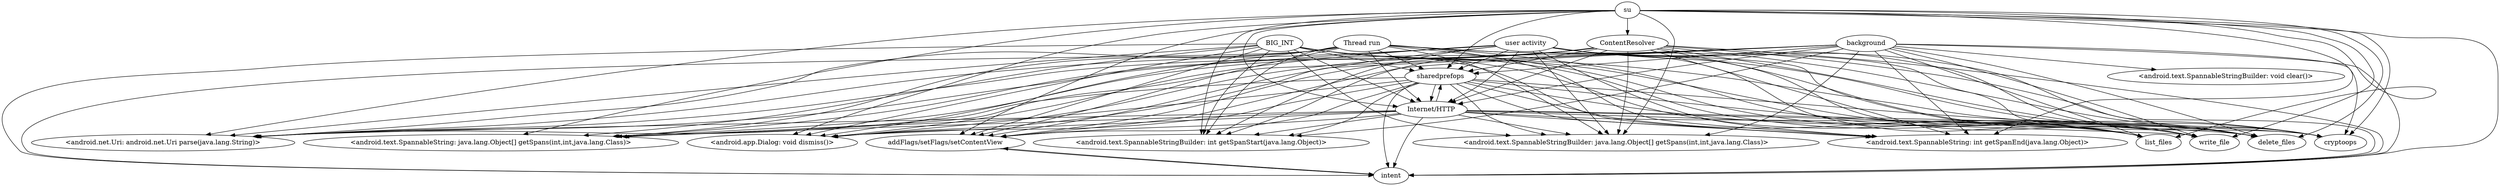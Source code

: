 strict digraph  {
	graph ["graph"="{}"];
	"<android.net.Uri: android.net.Uri parse(java.lang.String)>"	 [domain=library,
		type=SENSITIVE_METHOD];
	ContentResolver	 [domain=library,
		type=merged];
	ContentResolver -> "<android.net.Uri: android.net.Uri parse(java.lang.String)>"	 [deps="DATAFLOW-CALL-CALL",
		type=DEP];
	"<android.text.SpannableString: int getSpanEnd(java.lang.Object)>"	 [domain=library,
		type=SENSITIVE_METHOD];
	ContentResolver -> "<android.text.SpannableString: int getSpanEnd(java.lang.Object)>"	 [deps="DATAFLOW-CALL-DATAFLOW-CALL-DATAFLOW-CALL-DATAFLOW-CALL-DATAFLOW-CALL-CALL-CALL-CALL",
		type=DEP];
	"<android.text.SpannableString: java.lang.Object[] getSpans(int,int,java.lang.Class)>"	 [domain=library,
		type=SENSITIVE_METHOD];
	ContentResolver -> "<android.text.SpannableString: java.lang.Object[] getSpans(int,int,java.lang.Class)>"	 [deps="DATAFLOW-CALL-DATAFLOW-CALL-DATAFLOW-CALL-DATAFLOW-CALL-DATAFLOW-CALL-CALL-CALL-CALL",
		type=DEP];
	"<android.text.SpannableStringBuilder: int getSpanStart(java.lang.Object)>"	 [domain=library,
		type=SENSITIVE_METHOD];
	ContentResolver -> "<android.text.SpannableStringBuilder: int getSpanStart(java.lang.Object)>"	 [deps="DATAFLOW-CALL-DATAFLOW-CALL-DATAFLOW-CALL-DATAFLOW-CALL-DATAFLOW-CALL-CALL-CALL-CALL",
		type=DEP];
	"<android.text.SpannableStringBuilder: java.lang.Object[] getSpans(int,int,java.lang.Class)>"	 [domain=library,
		type=SENSITIVE_METHOD];
	ContentResolver -> "<android.text.SpannableStringBuilder: java.lang.Object[] getSpans(int,int,java.lang.Class)>"	 [deps="DATAFLOW-CALL-DATAFLOW-CALL-DATAFLOW-CALL-DATAFLOW-CALL-DATAFLOW-CALL-CALL-CALL-CALL",
		type=DEP];
	"<android.app.Dialog: void dismiss()>"	 [domain=library,
		type=SENSITIVE_METHOD];
	ContentResolver -> "<android.app.Dialog: void dismiss()>"	 [deps="DATAFLOW-CALL-DATAFLOW-CALL-DATAFLOW-CALL-DATAFLOW-CALL-DATAFLOW-CALL-CALL-CALL",
		type=DEP];
	"addFlags/setFlags/setContentView"	 [domain=library,
		type=merged];
	ContentResolver -> "addFlags/setFlags/setContentView"	 [deps="DATAFLOW-CALL-DATAFLOW-CALL-DATAFLOW-CALL-DATAFLOW-CALL-DATAFLOW-CALL-CALL-CALL-CALL-CALL",
		type=DEP];
	list_files	 [domain=library,
		type=merged];
	ContentResolver -> list_files	 [deps="DATAFLOW-CALL-DATAFLOW-CALL-DATAFLOW-CALL-DATAFLOW-CALL-DATAFLOW-CALL-CALL-CALL-CALL-CALL-CALL-CALL-CALL",
		type=DEP];
	delete_files	 [domain=library,
		type=merged];
	ContentResolver -> delete_files	 [deps="DATAFLOW-CALL-DATAFLOW-CALL-DATAFLOW-CALL-DATAFLOW-CALL-DATAFLOW-CALL-CALL-CALL-CALL-CALL-CALL",
		type=DEP];
	write_file	 [domain=library,
		type=merged];
	ContentResolver -> write_file	 [deps="DATAFLOW-CALL-DATAFLOW-CALL-DATAFLOW-CALL-DATAFLOW-CALL-DATAFLOW-CALL-CALL-CALL-CALL",
		type=DEP];
	cryptoops	 [domain=library,
		type=merged];
	ContentResolver -> cryptoops	 [deps="DATAFLOW-CALL-DATAFLOW-CALL-DATAFLOW-CALL-DATAFLOW-CALL-CALL",
		type=DEP];
	sharedprefops	 [domain=library,
		type=merged];
	ContentResolver -> sharedprefops	 [deps="DATAFLOW-CALL-DATAFLOW-CALL-DATAFLOW-CALL-DATAFLOW-CALL-DATAFLOW",
		type=DEP];
	intent	 [domain=library,
		type=merged];
	ContentResolver -> intent	 [deps="DATAFLOW-CALL-DATAFLOW-CALL-DATAFLOW-CALL-DATAFLOW-CALL-DATAFLOW-CALL-CALL-CALL-CALL",
		type=DEP];
	"Internet/HTTP"	 [domain=library,
		type=merged];
	ContentResolver -> "Internet/HTTP"	 [deps="DATAFLOW-CALL-DATAFLOW-CALL",
		type=DEP];
	"Internet/HTTP" -> "<android.net.Uri: android.net.Uri parse(java.lang.String)>"	 [deps="DATAFLOW-CALL-DATAFLOW-CALL-DATAFLOW-CALL-DATAFLOW-CALL-DATAFLOW-CALL-CALL-CALL-CALL-CALL",
		type=DEP];
	"Internet/HTTP" -> "<android.text.SpannableString: int getSpanEnd(java.lang.Object)>"	 [deps="DATAFLOW-CALL-DATAFLOW-CALL-DATAFLOW-CALL-DATAFLOW-CALL-DATAFLOW-CALL-CALL-CALL-CALL",
		type=DEP];
	"Internet/HTTP" -> "<android.text.SpannableString: java.lang.Object[] getSpans(int,int,java.lang.Class)>"	 [deps="DATAFLOW-CALL-DATAFLOW-CALL-DATAFLOW-CALL-DATAFLOW-CALL-DATAFLOW-CALL-CALL-CALL-CALL",
		type=DEP];
	"Internet/HTTP" -> "<android.text.SpannableStringBuilder: int getSpanStart(java.lang.Object)>"	 [deps="DATAFLOW-CALL-DATAFLOW-CALL-DATAFLOW-CALL-DATAFLOW-CALL-DATAFLOW-CALL-CALL-CALL-CALL",
		type=DEP];
	"Internet/HTTP" -> "<android.text.SpannableStringBuilder: java.lang.Object[] getSpans(int,int,java.lang.Class)>"	 [deps="DATAFLOW-CALL-DATAFLOW-CALL-DATAFLOW-CALL-DATAFLOW-CALL-DATAFLOW-CALL-CALL-CALL-CALL",
		type=DEP];
	"Internet/HTTP" -> "<android.app.Dialog: void dismiss()>"	 [deps="DATAFLOW-CALL-DATAFLOW-CALL-DATAFLOW-CALL-DATAFLOW-CALL-DATAFLOW-CALL-CALL-CALL",
		type=DEP];
	"Internet/HTTP" -> "addFlags/setFlags/setContentView"	 [deps="DATAFLOW-CALL-DATAFLOW-CALL-DATAFLOW-CALL-DATAFLOW-CALL-DATAFLOW-CALL-CALL-CALL-CALL-CALL",
		type=DEP];
	"Internet/HTTP" -> list_files	 [deps="DATAFLOW-CALL-DATAFLOW-CALL-DATAFLOW-CALL-DATAFLOW-CALL-DATAFLOW-CALL-CALL-CALL-CALL-CALL-CALL-CALL-CALL",
		type=DEP];
	"Internet/HTTP" -> delete_files	 [deps="DATAFLOW-CALL-DATAFLOW-CALL-DATAFLOW-CALL-DATAFLOW-CALL-DATAFLOW-CALL-CALL-CALL-CALL-CALL-CALL",
		type=DEP];
	"Internet/HTTP" -> write_file	 [deps="DATAFLOW-CALL-DATAFLOW-CALL-DATAFLOW-CALL-DATAFLOW-CALL-DATAFLOW-CALL-CALL-CALL-CALL",
		type=DEP];
	"Internet/HTTP" -> cryptoops	 [deps="DATAFLOW-CALL-DATAFLOW-CALL-DATAFLOW-CALL-DATAFLOW-CALL-CALL",
		type=DEP];
	"Internet/HTTP" -> intent	 [deps="DATAFLOW-CALL-DATAFLOW-CALL-DATAFLOW-CALL-DATAFLOW-CALL-DATAFLOW-CALL-CALL-CALL-CALL",
		type=DEP];
	"Internet/HTTP" -> sharedprefops	 [deps="DATAFLOW-CALL-DATAFLOW-CALL-DATAFLOW-CALL-DATAFLOW-CALL-DATAFLOW",
		type=DEP];
	"addFlags/setFlags/setContentView" -> intent	 [deps=DOMINATE,
		type=DEP];
	BIG_INT	 [domain=library,
		type=CONST_INT];
	BIG_INT -> "addFlags/setFlags/setContentView"	 [deps=DATAFLOW,
		type=DEP];
	BIG_INT -> intent	 [deps=DATAFLOW,
		type=DEP];
	BIG_INT -> "Internet/HTTP"	 [deps=DATAFLOW,
		type=DEP];
	BIG_INT -> "<android.net.Uri: android.net.Uri parse(java.lang.String)>"	 [deps="DATAFLOW-DATAFLOW-CALL-DATAFLOW-CALL-DATAFLOW-CALL-DATAFLOW-CALL-DATAFLOW-CALL-CALL-CALL-CALL-CALL",
		type=DEP];
	BIG_INT -> "<android.text.SpannableString: int getSpanEnd(java.lang.Object)>"	 [deps="DATAFLOW-DATAFLOW-CALL-DATAFLOW-CALL-DATAFLOW-CALL-DATAFLOW-CALL-DATAFLOW-CALL-CALL-CALL-CALL",
		type=DEP];
	BIG_INT -> "<android.text.SpannableString: java.lang.Object[] getSpans(int,int,java.lang.Class)>"	 [deps="DATAFLOW-DATAFLOW-CALL-DATAFLOW-CALL-DATAFLOW-CALL-DATAFLOW-CALL-DATAFLOW-CALL-CALL-CALL-CALL",
		type=DEP];
	BIG_INT -> "<android.text.SpannableStringBuilder: int getSpanStart(java.lang.Object)>"	 [deps="DATAFLOW-DATAFLOW-CALL-DATAFLOW-CALL-DATAFLOW-CALL-DATAFLOW-CALL-DATAFLOW-CALL-CALL-CALL-CALL",
		type=DEP];
	BIG_INT -> "<android.text.SpannableStringBuilder: java.lang.Object[] getSpans(int,int,java.lang.Class)>"	 [deps="DATAFLOW-DATAFLOW-CALL-DATAFLOW-CALL-DATAFLOW-CALL-DATAFLOW-CALL-DATAFLOW-CALL-CALL-CALL-CALL",
		type=DEP];
	BIG_INT -> "<android.app.Dialog: void dismiss()>"	 [deps="DATAFLOW-DATAFLOW-CALL-DATAFLOW-CALL-DATAFLOW-CALL-DATAFLOW-CALL-DATAFLOW-CALL-CALL-CALL",
		type=DEP];
	BIG_INT -> list_files	 [deps="DATAFLOW-DATAFLOW-CALL-DATAFLOW-CALL-DATAFLOW-CALL-DATAFLOW-CALL-DATAFLOW-CALL-CALL-CALL-CALL-CALL-CALL-CALL-CALL",
		type=DEP];
	BIG_INT -> delete_files	 [deps="DATAFLOW-DATAFLOW-CALL-DATAFLOW-CALL-DATAFLOW-CALL-DATAFLOW-CALL-DATAFLOW-CALL-CALL-CALL-CALL-CALL-CALL",
		type=DEP];
	BIG_INT -> write_file	 [deps="DATAFLOW-DATAFLOW-CALL-DATAFLOW-CALL-DATAFLOW-CALL-DATAFLOW-CALL-DATAFLOW-CALL-CALL-CALL-CALL",
		type=DEP];
	BIG_INT -> cryptoops	 [deps="DATAFLOW-DATAFLOW-CALL-DATAFLOW-CALL-DATAFLOW-CALL-DATAFLOW-CALL-CALL",
		type=DEP];
	BIG_INT -> sharedprefops	 [deps="DATAFLOW-DATAFLOW-CALL-DATAFLOW-CALL-DATAFLOW-CALL-DATAFLOW-CALL-DATAFLOW",
		type=DEP];
	su	 [domain=library,
		type=CONST_STRING];
	su -> ContentResolver	 [deps=DATAFLOW,
		type=DEP];
	su -> "<android.net.Uri: android.net.Uri parse(java.lang.String)>"	 [deps="DATAFLOW-DATAFLOW-CALL-CALL",
		type=DEP];
	su -> "<android.text.SpannableString: int getSpanEnd(java.lang.Object)>"	 [deps="DATAFLOW-DATAFLOW-CALL-DATAFLOW-CALL-DATAFLOW-CALL-DATAFLOW-CALL-DATAFLOW-CALL-CALL-CALL-CALL",
		type=DEP];
	su -> "<android.text.SpannableString: java.lang.Object[] getSpans(int,int,java.lang.Class)>"	 [deps="DATAFLOW-DATAFLOW-CALL-DATAFLOW-CALL-DATAFLOW-CALL-DATAFLOW-CALL-DATAFLOW-CALL-CALL-CALL-CALL",
		type=DEP];
	su -> "<android.text.SpannableStringBuilder: int getSpanStart(java.lang.Object)>"	 [deps="DATAFLOW-DATAFLOW-CALL-DATAFLOW-CALL-DATAFLOW-CALL-DATAFLOW-CALL-DATAFLOW-CALL-CALL-CALL-CALL",
		type=DEP];
	su -> "<android.text.SpannableStringBuilder: java.lang.Object[] getSpans(int,int,java.lang.Class)>"	 [deps="DATAFLOW-DATAFLOW-CALL-DATAFLOW-CALL-DATAFLOW-CALL-DATAFLOW-CALL-DATAFLOW-CALL-CALL-CALL-CALL",
		type=DEP];
	su -> "<android.app.Dialog: void dismiss()>"	 [deps="DATAFLOW-DATAFLOW-CALL-DATAFLOW-CALL-DATAFLOW-CALL-DATAFLOW-CALL-DATAFLOW-CALL-CALL-CALL",
		type=DEP];
	su -> "addFlags/setFlags/setContentView"	 [deps="DATAFLOW-DATAFLOW-CALL-DATAFLOW-CALL-DATAFLOW-CALL-DATAFLOW-CALL-DATAFLOW-CALL-CALL-CALL-CALL-CALL",
		type=DEP];
	su -> list_files	 [deps="DATAFLOW-DATAFLOW-CALL-DATAFLOW-CALL-DATAFLOW-CALL-DATAFLOW-CALL-DATAFLOW-CALL-CALL-CALL-CALL-CALL-CALL-CALL-CALL",
		type=DEP];
	su -> delete_files	 [deps="DATAFLOW-DATAFLOW-CALL-DATAFLOW-CALL-DATAFLOW-CALL-DATAFLOW-CALL-DATAFLOW-CALL-CALL-CALL-CALL-CALL-CALL",
		type=DEP];
	su -> write_file	 [deps="DATAFLOW-DATAFLOW-CALL-DATAFLOW-CALL-DATAFLOW-CALL-DATAFLOW-CALL-DATAFLOW-CALL-CALL-CALL-CALL",
		type=DEP];
	su -> cryptoops	 [deps="DATAFLOW-DATAFLOW-CALL-DATAFLOW-CALL-DATAFLOW-CALL-DATAFLOW-CALL-CALL",
		type=DEP];
	su -> sharedprefops	 [deps="DATAFLOW-DATAFLOW-CALL-DATAFLOW-CALL-DATAFLOW-CALL-DATAFLOW-CALL-DATAFLOW",
		type=DEP];
	su -> intent	 [deps="DATAFLOW-DATAFLOW-CALL-DATAFLOW-CALL-DATAFLOW-CALL-DATAFLOW-CALL-DATAFLOW-CALL-CALL-CALL-CALL",
		type=DEP];
	su -> "Internet/HTTP"	 [deps="DATAFLOW-DATAFLOW-CALL-DATAFLOW-CALL",
		type=DEP];
	"<android.text.SpannableStringBuilder: void clear()>"	 [domain=library,
		type=SENSITIVE_METHOD];
	intent -> "addFlags/setFlags/setContentView"	 [deps=DOMINATE,
		type=DEP];
	sharedprefops -> "<android.net.Uri: android.net.Uri parse(java.lang.String)>"	 [deps="CALL-CALL-CALL-CALL-CALL",
		type=DEP];
	sharedprefops -> "<android.text.SpannableString: int getSpanEnd(java.lang.Object)>"	 [deps="CALL-CALL-CALL-CALL",
		type=DEP];
	sharedprefops -> "<android.text.SpannableString: java.lang.Object[] getSpans(int,int,java.lang.Class)>"	 [deps="CALL-CALL-CALL-CALL",
		type=DEP];
	sharedprefops -> "<android.text.SpannableStringBuilder: int getSpanStart(java.lang.Object)>"	 [deps="CALL-CALL-CALL-CALL",
		type=DEP];
	sharedprefops -> "<android.text.SpannableStringBuilder: java.lang.Object[] getSpans(int,int,java.lang.Class)>"	 [deps="CALL-CALL-CALL-CALL",
		type=DEP];
	sharedprefops -> "<android.app.Dialog: void dismiss()>"	 [deps="CALL-CALL-CALL",
		type=DEP];
	sharedprefops -> "addFlags/setFlags/setContentView"	 [deps="CALL-CALL-CALL-CALL-CALL",
		type=DEP];
	sharedprefops -> list_files	 [deps="CALL-CALL-CALL-CALL-CALL-CALL-CALL-CALL",
		type=DEP];
	sharedprefops -> delete_files	 [deps="CALL-CALL-CALL-CALL-CALL-CALL",
		type=DEP];
	sharedprefops -> write_file	 [deps="CALL-CALL-CALL-CALL",
		type=DEP];
	sharedprefops -> cryptoops	 [deps="FROM_SENSITIVE_PARENT_TO_SENSITIVE_API-CALL-CALL",
		type=DEP];
	sharedprefops -> intent	 [deps="CALL-CALL-CALL-CALL",
		type=DEP];
	sharedprefops -> "Internet/HTTP"	 [deps="CALL-DATAFLOW-CALL",
		type=DEP];
	background	 [domain=library,
		type=entrypoint];
	background -> "<android.net.Uri: android.net.Uri parse(java.lang.String)>"	 [deps="FROM_SENSITIVE_PARENT_TO_SENSITIVE_API-CALL-CALL-CALL-CALL-CALL-CALL",
		type=DEP];
	background -> "<android.text.SpannableString: int getSpanEnd(java.lang.Object)>"	 [deps="FROM_SENSITIVE_PARENT_TO_SENSITIVE_API-CALL-CALL-CALL-CALL-CALL",
		type=DEP];
	background -> "<android.text.SpannableString: java.lang.Object[] getSpans(int,int,java.lang.Class)>"	 [deps=FROM_SENSITIVE_PARENT_TO_SENSITIVE_API,
		type=DEP];
	background -> "<android.text.SpannableStringBuilder: int getSpanStart(java.lang.Object)>"	 [deps="FROM_SENSITIVE_PARENT_TO_SENSITIVE_API-CALL-CALL-CALL-CALL-CALL",
		type=DEP];
	background -> "<android.text.SpannableStringBuilder: java.lang.Object[] getSpans(int,int,java.lang.Class)>"	 [deps=FROM_SENSITIVE_PARENT_TO_SENSITIVE_API,
		type=DEP];
	background -> "<android.app.Dialog: void dismiss()>"	 [deps="FROM_SENSITIVE_PARENT_TO_SENSITIVE_API-CALL-CALL-CALL-CALL",
		type=DEP];
	background -> "addFlags/setFlags/setContentView"	 [deps="FROM_SENSITIVE_PARENT_TO_SENSITIVE_API-CALL-CALL-CALL-CALL-CALL-CALL",
		type=DEP];
	background -> list_files	 [deps="FROM_SENSITIVE_PARENT_TO_SENSITIVE_API-CALL-CALL-CALL-CALL-CALL-CALL-CALL-CALL-CALL",
		type=DEP];
	background -> delete_files	 [deps="FROM_SENSITIVE_PARENT_TO_SENSITIVE_API-CALL-CALL-CALL-CALL-CALL-CALL-CALL",
		type=DEP];
	background -> write_file	 [deps="FROM_SENSITIVE_PARENT_TO_SENSITIVE_API-CALL-CALL-CALL-CALL-CALL",
		type=DEP];
	background -> cryptoops	 [deps="FROM_SENSITIVE_PARENT_TO_SENSITIVE_API-CALL-FROM_SENSITIVE_PARENT_TO_SENSITIVE_API-CALL-CALL",
		type=DEP];
	background -> sharedprefops	 [deps="FROM_SENSITIVE_PARENT_TO_SENSITIVE_API-CALL",
		type=DEP];
	background -> intent	 [deps="FROM_SENSITIVE_PARENT_TO_SENSITIVE_API-CALL-CALL-CALL-CALL-CALL",
		type=DEP];
	background -> "Internet/HTTP"	 [deps="FROM_SENSITIVE_PARENT_TO_SENSITIVE_API-CALL-CALL-DATAFLOW-CALL",
		type=DEP];
	background -> "<android.text.SpannableStringBuilder: void clear()>"	 [deps="FROM_SENSITIVE_PARENT_TO_SENSITIVE_API-CALL",
		type=DEP];
	"user activity"	 [domain=library,
		type=entrypoint];
	"user activity" -> "<android.net.Uri: android.net.Uri parse(java.lang.String)>"	 [deps="FROM_SENSITIVE_PARENT_TO_SENSITIVE_API-CALL-DATAFLOW-CALL-CALL-DATAFLOW-CALL-DATAFLOW-CALL-DATAFLOW-CALL-CALL-CALL-CALL-CALL",
		type=DEP];
	"user activity" -> "<android.text.SpannableString: int getSpanEnd(java.lang.Object)>"	 [deps="FROM_SENSITIVE_PARENT_TO_SENSITIVE_API-CALL-DATAFLOW-CALL-CALL-DATAFLOW-CALL-DATAFLOW-CALL-DATAFLOW-CALL-CALL-CALL-CALL",
		type=DEP];
	"user activity" -> "<android.text.SpannableString: java.lang.Object[] getSpans(int,int,java.lang.Class)>"	 [deps="FROM_SENSITIVE_PARENT_TO_SENSITIVE_API-CALL-DATAFLOW-CALL-CALL-DATAFLOW-CALL-DATAFLOW-CALL-DATAFLOW-CALL-CALL-CALL-CALL",
		type=DEP];
	"user activity" -> "<android.text.SpannableStringBuilder: int getSpanStart(java.lang.Object)>"	 [deps="FROM_SENSITIVE_PARENT_TO_SENSITIVE_API-CALL-DATAFLOW-CALL-CALL-DATAFLOW-CALL-DATAFLOW-CALL-DATAFLOW-CALL-CALL-CALL-CALL",
		type=DEP];
	"user activity" -> "<android.text.SpannableStringBuilder: java.lang.Object[] getSpans(int,int,java.lang.Class)>"	 [deps="FROM_SENSITIVE_PARENT_TO_SENSITIVE_API-CALL-DATAFLOW-CALL-CALL-DATAFLOW-CALL-DATAFLOW-CALL-DATAFLOW-CALL-CALL-CALL-CALL",
		type=DEP];
	"user activity" -> "<android.app.Dialog: void dismiss()>"	 [deps="FROM_SENSITIVE_PARENT_TO_SENSITIVE_API-CALL-DATAFLOW-CALL-CALL-DATAFLOW-CALL-DATAFLOW-CALL-DATAFLOW-CALL-CALL-CALL",
		type=DEP];
	"user activity" -> "addFlags/setFlags/setContentView"	 [deps="FROM_SENSITIVE_PARENT_TO_SENSITIVE_API-CALL-DATAFLOW-CALL-CALL-DATAFLOW-CALL-DATAFLOW-CALL-DATAFLOW-CALL-CALL-CALL-CALL-CALL",
		type=DEP];
	"user activity" -> list_files	 [deps="FROM_SENSITIVE_PARENT_TO_SENSITIVE_API-CALL-DATAFLOW-CALL-CALL-DATAFLOW-CALL-DATAFLOW-CALL-DATAFLOW-CALL-CALL-CALL-CALL-CALL-CALL\
-CALL-CALL",
		type=DEP];
	"user activity" -> delete_files	 [deps="FROM_SENSITIVE_PARENT_TO_SENSITIVE_API-CALL-DATAFLOW-CALL-CALL-DATAFLOW-CALL-DATAFLOW-CALL-DATAFLOW-CALL-CALL-CALL-CALL-CALL-CALL",
		type=DEP];
	"user activity" -> write_file	 [deps="FROM_SENSITIVE_PARENT_TO_SENSITIVE_API-CALL-DATAFLOW-CALL-CALL-DATAFLOW-CALL-DATAFLOW-CALL-DATAFLOW-CALL-CALL-CALL-CALL",
		type=DEP];
	"user activity" -> cryptoops	 [deps="FROM_SENSITIVE_PARENT_TO_SENSITIVE_API-CALL-DATAFLOW-CALL-CALL-DATAFLOW-CALL-DATAFLOW-CALL-CALL",
		type=DEP];
	"user activity" -> sharedprefops	 [deps="FROM_SENSITIVE_PARENT_TO_SENSITIVE_API-CALL-DATAFLOW-CALL-CALL-DATAFLOW-CALL-DATAFLOW-CALL-DATAFLOW",
		type=DEP];
	"user activity" -> intent	 [deps="FROM_SENSITIVE_PARENT_TO_SENSITIVE_API-CALL-DATAFLOW-CALL-CALL-DATAFLOW-CALL-DATAFLOW-CALL-DATAFLOW-CALL-CALL-CALL-CALL",
		type=DEP];
	"user activity" -> "Internet/HTTP"	 [deps="FROM_SENSITIVE_PARENT_TO_SENSITIVE_API-CALL-DATAFLOW-CALL-CALL-DATAFLOW-CALL-DATAFLOW-CALL",
		type=DEP];
	"Thread run"	 [domain=library,
		type=entrypoint];
	"Thread run" -> "<android.net.Uri: android.net.Uri parse(java.lang.String)>"	 [deps="FROM_SENSITIVE_PARENT_TO_SENSITIVE_API-CALL-CALL-CALL-CALL",
		type=DEP];
	"Thread run" -> "<android.text.SpannableString: int getSpanEnd(java.lang.Object)>"	 [deps="FROM_SENSITIVE_PARENT_TO_SENSITIVE_API-CALL-CALL",
		type=DEP];
	"Thread run" -> "<android.text.SpannableString: java.lang.Object[] getSpans(int,int,java.lang.Class)>"	 [deps="FROM_SENSITIVE_PARENT_TO_SENSITIVE_API-CALL-CALL",
		type=DEP];
	"Thread run" -> "<android.text.SpannableStringBuilder: int getSpanStart(java.lang.Object)>"	 [deps="FROM_SENSITIVE_PARENT_TO_SENSITIVE_API-CALL-CALL",
		type=DEP];
	"Thread run" -> "<android.text.SpannableStringBuilder: java.lang.Object[] getSpans(int,int,java.lang.Class)>"	 [deps="FROM_SENSITIVE_PARENT_TO_SENSITIVE_API-CALL-CALL",
		type=DEP];
	"Thread run" -> "<android.app.Dialog: void dismiss()>"	 [deps="FROM_SENSITIVE_PARENT_TO_SENSITIVE_API-CALL-CALL-CALL",
		type=DEP];
	"Thread run" -> "addFlags/setFlags/setContentView"	 [deps="FROM_SENSITIVE_PARENT_TO_SENSITIVE_API-CALL-CALL-CALL",
		type=DEP];
	"Thread run" -> list_files	 [deps="FROM_SENSITIVE_PARENT_TO_SENSITIVE_API-CALL-CALL-CALL-CALL-CALL-CALL",
		type=DEP];
	"Thread run" -> delete_files	 [deps="FROM_SENSITIVE_PARENT_TO_SENSITIVE_API-CALL-CALL-CALL-CALL",
		type=DEP];
	"Thread run" -> write_file	 [deps="FROM_SENSITIVE_PARENT_TO_SENSITIVE_API-CALL-CALL-CALL-CALL",
		type=DEP];
	"Thread run" -> cryptoops	 [deps="FROM_SENSITIVE_PARENT_TO_SENSITIVE_API-CALL-FROM_SENSITIVE_PARENT_TO_SENSITIVE_API-CALL-CALL",
		type=DEP];
	"Thread run" -> sharedprefops	 [deps="FROM_SENSITIVE_PARENT_TO_SENSITIVE_API-CALL",
		type=DEP];
	"Thread run" -> intent	 [deps="FROM_SENSITIVE_PARENT_TO_SENSITIVE_API-CALL-CALL",
		type=DEP];
	"Thread run" -> "Internet/HTTP"	 [deps="FROM_SENSITIVE_PARENT_TO_SENSITIVE_API-CALL-CALL",
		type=DEP];
}
